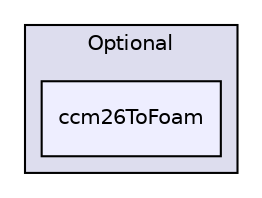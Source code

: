 digraph "applications/utilities/mesh/conversion/Optional/ccm26ToFoam" {
  bgcolor=transparent;
  compound=true
  node [ fontsize="10", fontname="Helvetica"];
  edge [ labelfontsize="10", labelfontname="Helvetica"];
  subgraph clusterdir_dcf56d1b49b3f44e2489d1924cfd161f {
    graph [ bgcolor="#ddddee", pencolor="black", label="Optional" fontname="Helvetica", fontsize="10", URL="dir_dcf56d1b49b3f44e2489d1924cfd161f.html"]
  dir_c5fe514fb5502ea56e83ab5eb360f7d9 [shape=box, label="ccm26ToFoam", style="filled", fillcolor="#eeeeff", pencolor="black", URL="dir_c5fe514fb5502ea56e83ab5eb360f7d9.html"];
  }
}
